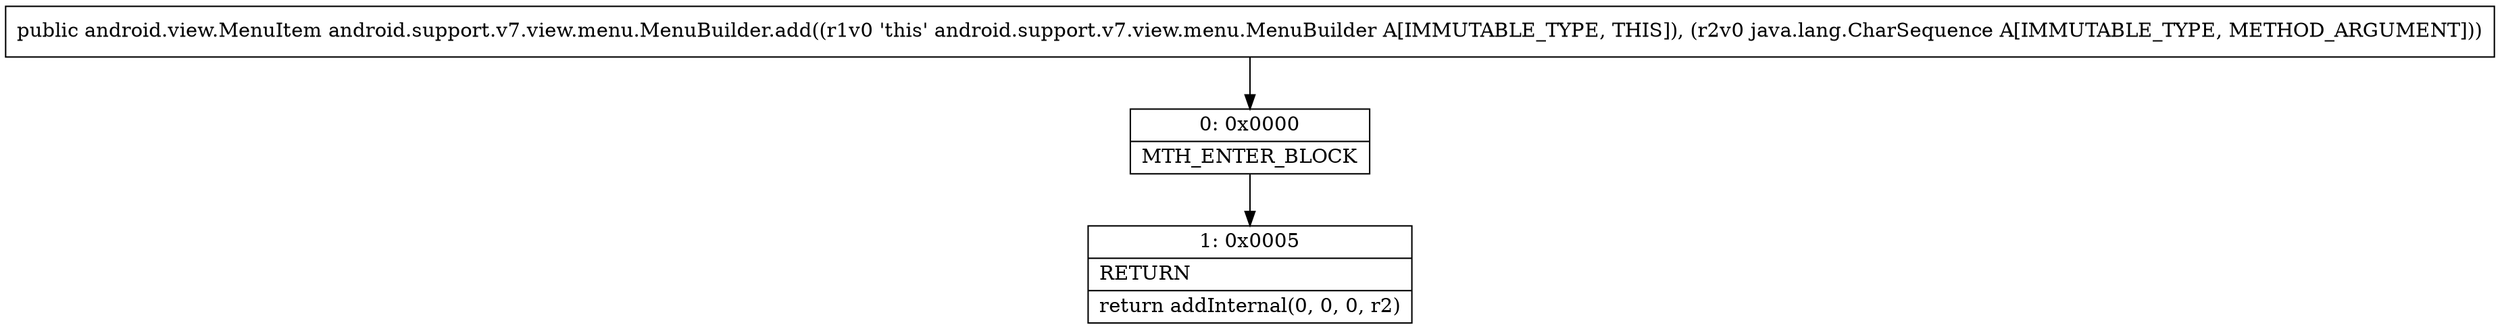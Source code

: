 digraph "CFG forandroid.support.v7.view.menu.MenuBuilder.add(Ljava\/lang\/CharSequence;)Landroid\/view\/MenuItem;" {
Node_0 [shape=record,label="{0\:\ 0x0000|MTH_ENTER_BLOCK\l}"];
Node_1 [shape=record,label="{1\:\ 0x0005|RETURN\l|return addInternal(0, 0, 0, r2)\l}"];
MethodNode[shape=record,label="{public android.view.MenuItem android.support.v7.view.menu.MenuBuilder.add((r1v0 'this' android.support.v7.view.menu.MenuBuilder A[IMMUTABLE_TYPE, THIS]), (r2v0 java.lang.CharSequence A[IMMUTABLE_TYPE, METHOD_ARGUMENT])) }"];
MethodNode -> Node_0;
Node_0 -> Node_1;
}

